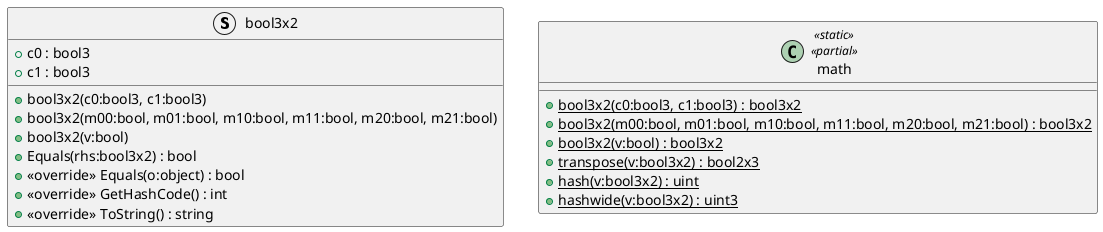 @startuml
struct bool3x2 {
    + c0 : bool3
    + c1 : bool3
    + bool3x2(c0:bool3, c1:bool3)
    + bool3x2(m00:bool, m01:bool, m10:bool, m11:bool, m20:bool, m21:bool)
    + bool3x2(v:bool)
    + Equals(rhs:bool3x2) : bool
    + <<override>> Equals(o:object) : bool
    + <<override>> GetHashCode() : int
    + <<override>> ToString() : string
}
class math <<static>> <<partial>> {
    + {static} bool3x2(c0:bool3, c1:bool3) : bool3x2
    + {static} bool3x2(m00:bool, m01:bool, m10:bool, m11:bool, m20:bool, m21:bool) : bool3x2
    + {static} bool3x2(v:bool) : bool3x2
    + {static} transpose(v:bool3x2) : bool2x3
    + {static} hash(v:bool3x2) : uint
    + {static} hashwide(v:bool3x2) : uint3
}
@enduml

